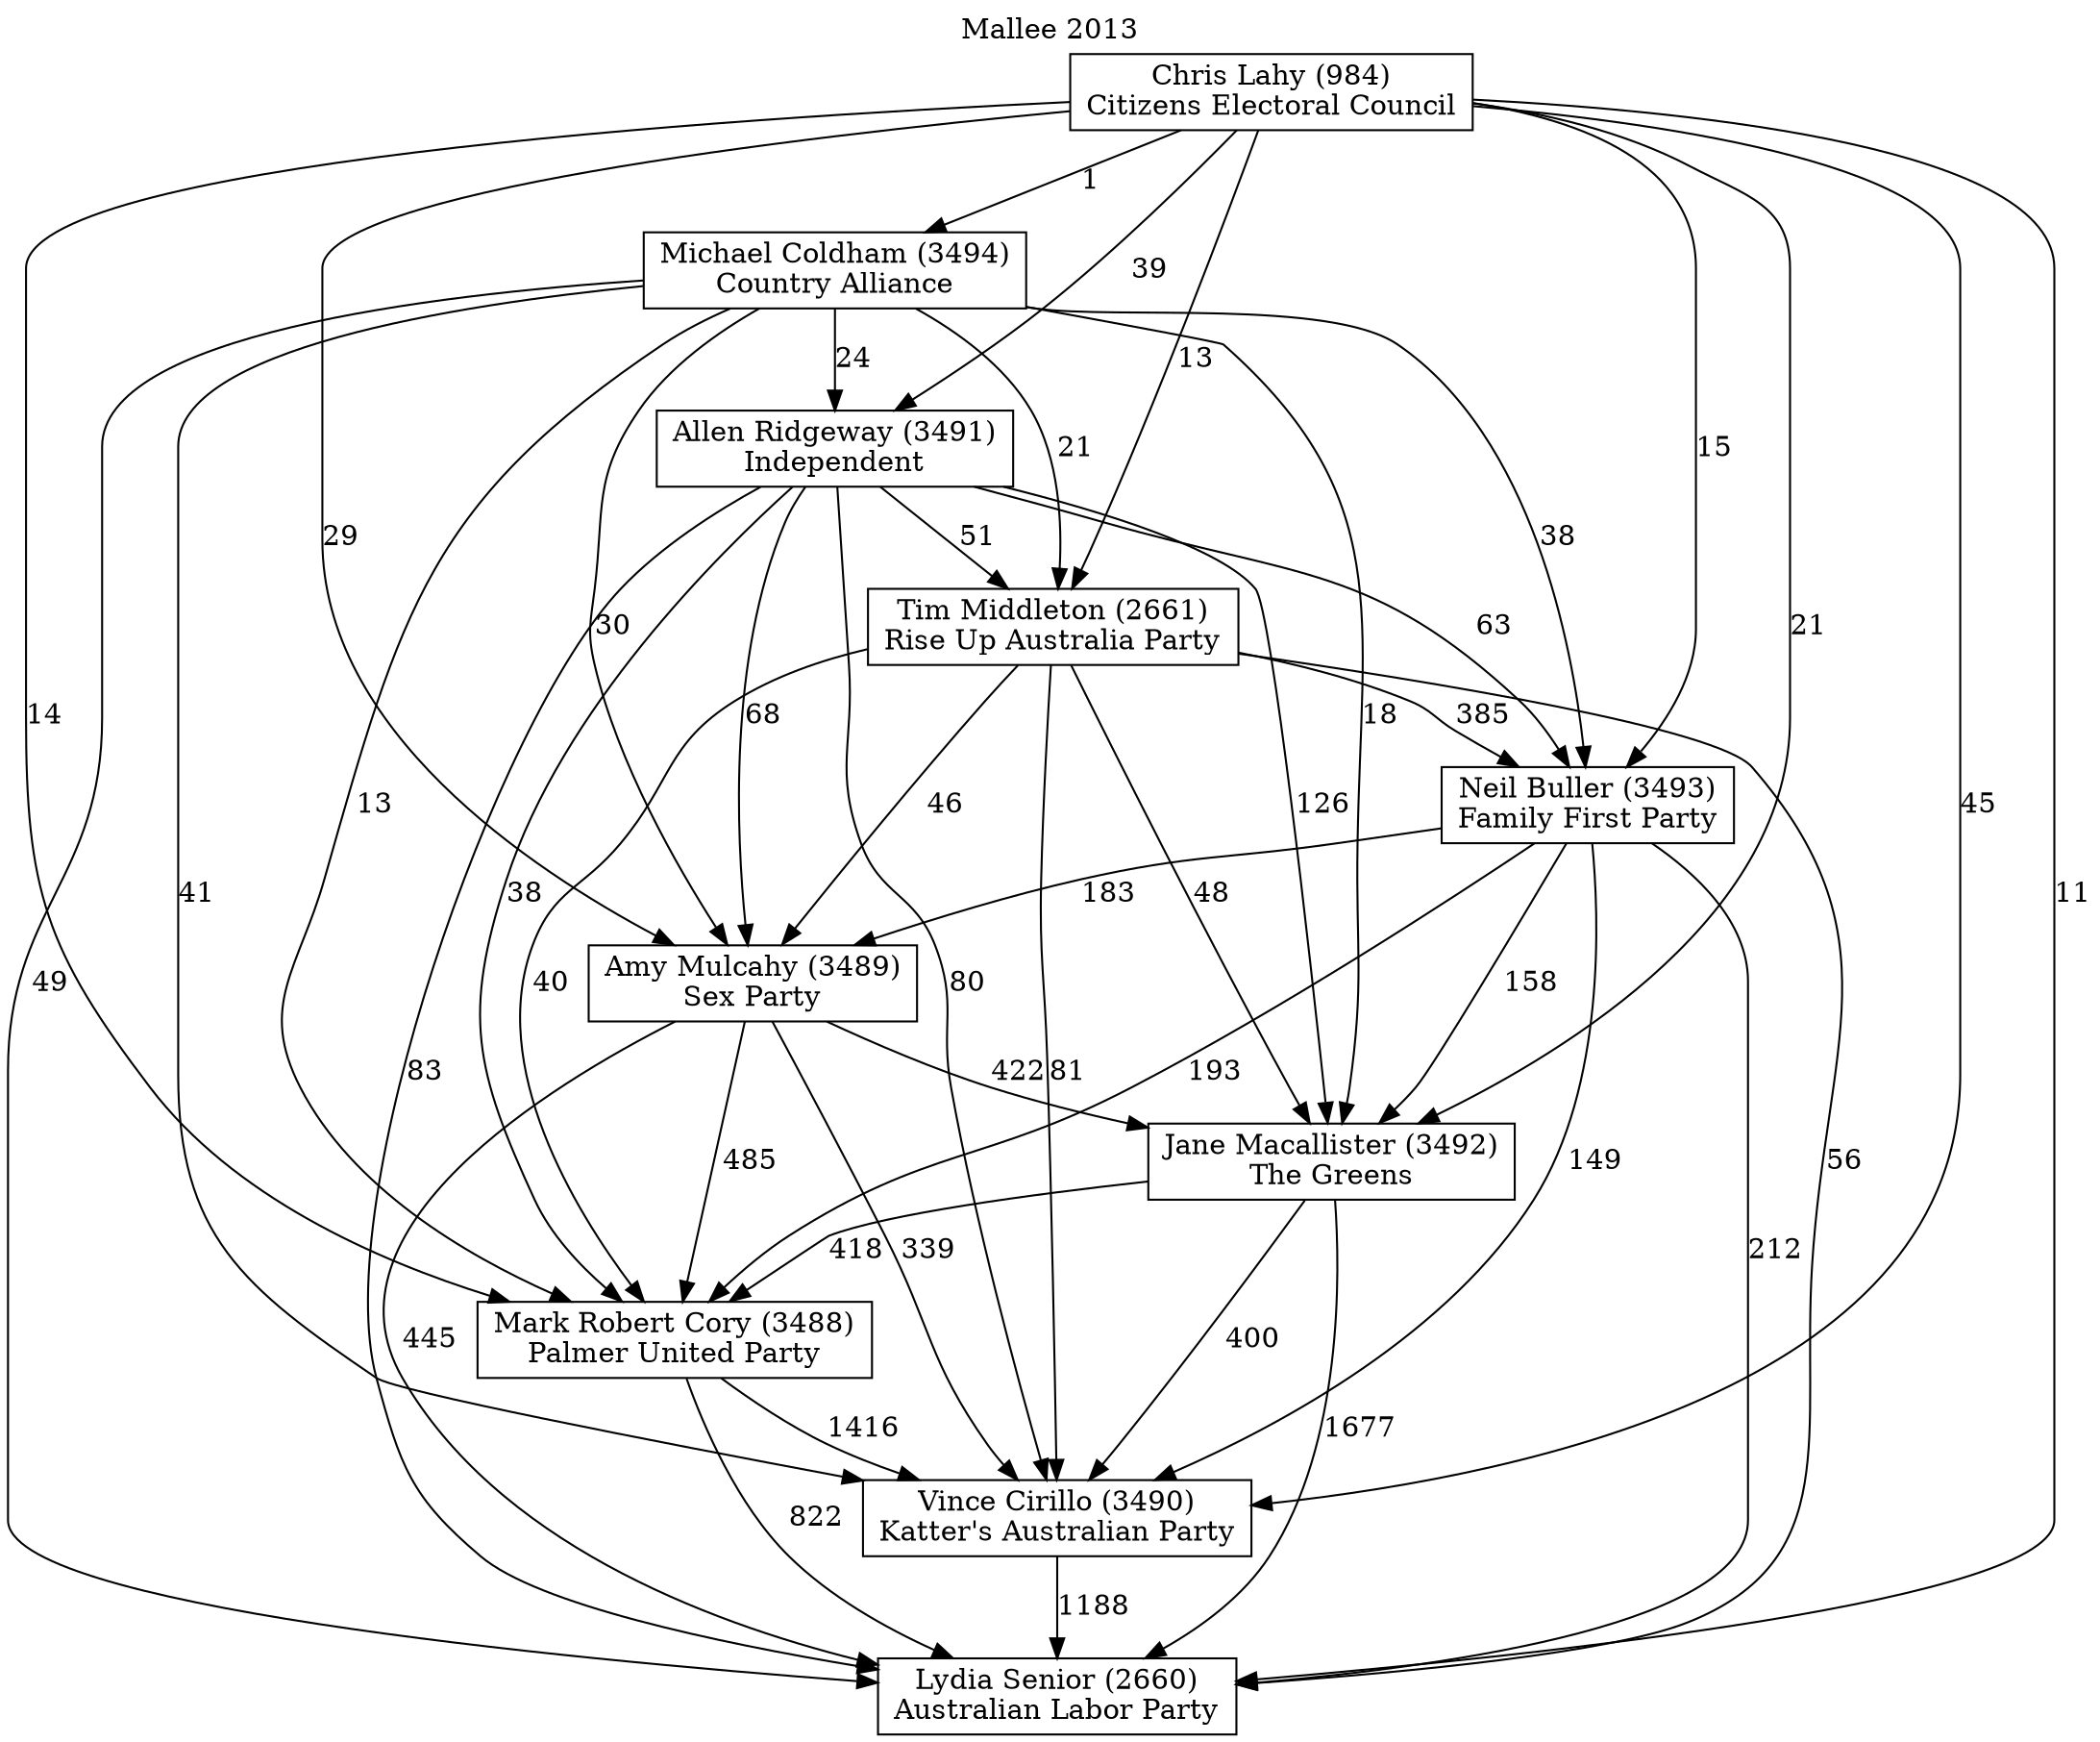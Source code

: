 // House preference flow
digraph "Lydia Senior (2660)_Mallee_2013" {
	graph [label="Mallee 2013" labelloc=t mclimit=10]
	node [shape=box]
	"Allen Ridgeway (3491)" [label="Allen Ridgeway (3491)
Independent"]
	"Amy Mulcahy (3489)" [label="Amy Mulcahy (3489)
Sex Party"]
	"Chris Lahy (984)" [label="Chris Lahy (984)
Citizens Electoral Council"]
	"Jane Macallister (3492)" [label="Jane Macallister (3492)
The Greens"]
	"Lydia Senior (2660)" [label="Lydia Senior (2660)
Australian Labor Party"]
	"Mark Robert Cory (3488)" [label="Mark Robert Cory (3488)
Palmer United Party"]
	"Michael Coldham (3494)" [label="Michael Coldham (3494)
Country Alliance"]
	"Neil Buller (3493)" [label="Neil Buller (3493)
Family First Party"]
	"Tim Middleton (2661)" [label="Tim Middleton (2661)
Rise Up Australia Party"]
	"Vince Cirillo (3490)" [label="Vince Cirillo (3490)
Katter's Australian Party"]
	"Allen Ridgeway (3491)" -> "Amy Mulcahy (3489)" [label=68]
	"Allen Ridgeway (3491)" -> "Jane Macallister (3492)" [label=126]
	"Allen Ridgeway (3491)" -> "Lydia Senior (2660)" [label=83]
	"Allen Ridgeway (3491)" -> "Mark Robert Cory (3488)" [label=38]
	"Allen Ridgeway (3491)" -> "Neil Buller (3493)" [label=63]
	"Allen Ridgeway (3491)" -> "Tim Middleton (2661)" [label=51]
	"Allen Ridgeway (3491)" -> "Vince Cirillo (3490)" [label=80]
	"Amy Mulcahy (3489)" -> "Jane Macallister (3492)" [label=422]
	"Amy Mulcahy (3489)" -> "Lydia Senior (2660)" [label=445]
	"Amy Mulcahy (3489)" -> "Mark Robert Cory (3488)" [label=485]
	"Amy Mulcahy (3489)" -> "Vince Cirillo (3490)" [label=339]
	"Chris Lahy (984)" -> "Allen Ridgeway (3491)" [label=39]
	"Chris Lahy (984)" -> "Amy Mulcahy (3489)" [label=29]
	"Chris Lahy (984)" -> "Jane Macallister (3492)" [label=21]
	"Chris Lahy (984)" -> "Lydia Senior (2660)" [label=11]
	"Chris Lahy (984)" -> "Mark Robert Cory (3488)" [label=14]
	"Chris Lahy (984)" -> "Michael Coldham (3494)" [label=1]
	"Chris Lahy (984)" -> "Neil Buller (3493)" [label=15]
	"Chris Lahy (984)" -> "Tim Middleton (2661)" [label=13]
	"Chris Lahy (984)" -> "Vince Cirillo (3490)" [label=45]
	"Jane Macallister (3492)" -> "Lydia Senior (2660)" [label=1677]
	"Jane Macallister (3492)" -> "Mark Robert Cory (3488)" [label=418]
	"Jane Macallister (3492)" -> "Vince Cirillo (3490)" [label=400]
	"Mark Robert Cory (3488)" -> "Lydia Senior (2660)" [label=822]
	"Mark Robert Cory (3488)" -> "Vince Cirillo (3490)" [label=1416]
	"Michael Coldham (3494)" -> "Allen Ridgeway (3491)" [label=24]
	"Michael Coldham (3494)" -> "Amy Mulcahy (3489)" [label=30]
	"Michael Coldham (3494)" -> "Jane Macallister (3492)" [label=18]
	"Michael Coldham (3494)" -> "Lydia Senior (2660)" [label=49]
	"Michael Coldham (3494)" -> "Mark Robert Cory (3488)" [label=13]
	"Michael Coldham (3494)" -> "Neil Buller (3493)" [label=38]
	"Michael Coldham (3494)" -> "Tim Middleton (2661)" [label=21]
	"Michael Coldham (3494)" -> "Vince Cirillo (3490)" [label=41]
	"Neil Buller (3493)" -> "Amy Mulcahy (3489)" [label=183]
	"Neil Buller (3493)" -> "Jane Macallister (3492)" [label=158]
	"Neil Buller (3493)" -> "Lydia Senior (2660)" [label=212]
	"Neil Buller (3493)" -> "Mark Robert Cory (3488)" [label=193]
	"Neil Buller (3493)" -> "Vince Cirillo (3490)" [label=149]
	"Tim Middleton (2661)" -> "Amy Mulcahy (3489)" [label=46]
	"Tim Middleton (2661)" -> "Jane Macallister (3492)" [label=48]
	"Tim Middleton (2661)" -> "Lydia Senior (2660)" [label=56]
	"Tim Middleton (2661)" -> "Mark Robert Cory (3488)" [label=40]
	"Tim Middleton (2661)" -> "Neil Buller (3493)" [label=385]
	"Tim Middleton (2661)" -> "Vince Cirillo (3490)" [label=81]
	"Vince Cirillo (3490)" -> "Lydia Senior (2660)" [label=1188]
}

